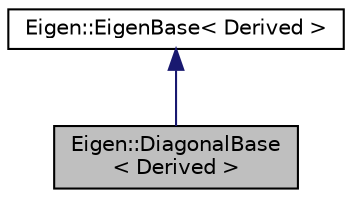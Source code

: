 digraph "Eigen::DiagonalBase&lt; Derived &gt;"
{
  edge [fontname="Helvetica",fontsize="10",labelfontname="Helvetica",labelfontsize="10"];
  node [fontname="Helvetica",fontsize="10",shape=record];
  Node1 [label="Eigen::DiagonalBase\l\< Derived \>",height=0.2,width=0.4,color="black", fillcolor="grey75", style="filled", fontcolor="black"];
  Node2 -> Node1 [dir="back",color="midnightblue",fontsize="10",style="solid",fontname="Helvetica"];
  Node2 [label="Eigen::EigenBase\< Derived \>",height=0.2,width=0.4,color="black", fillcolor="white", style="filled",URL="$struct_eigen_1_1_eigen_base.html"];
}
